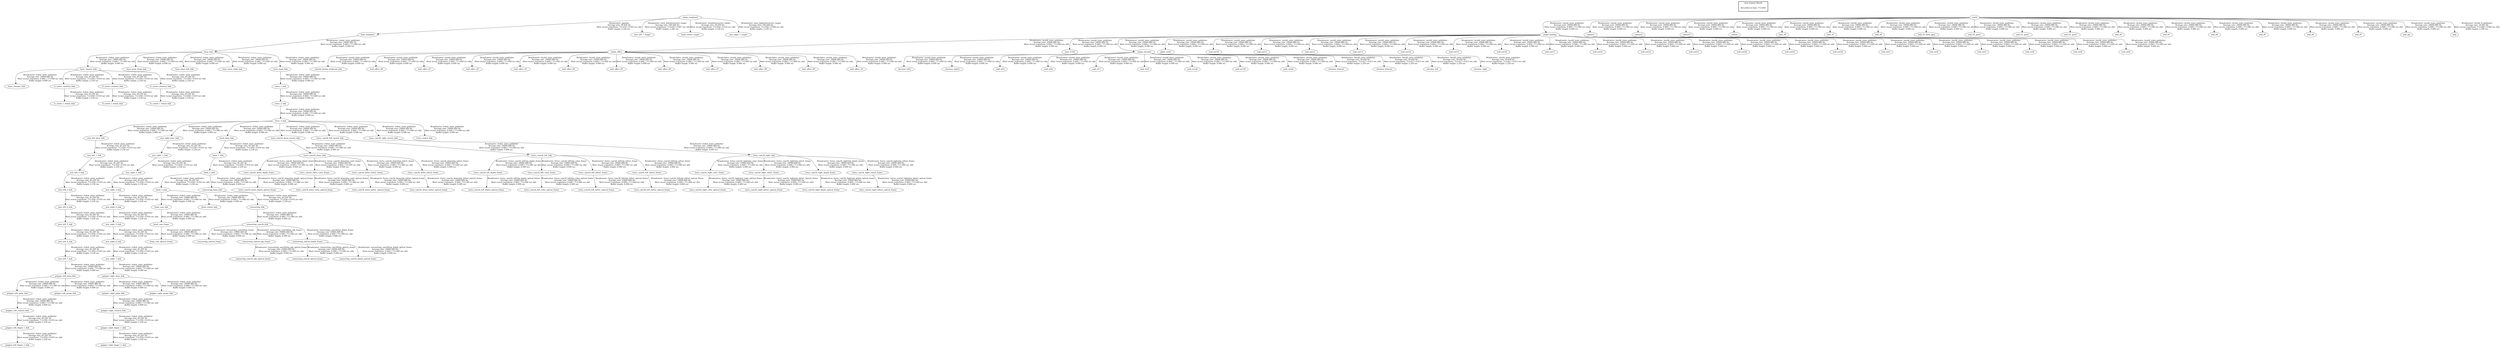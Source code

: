 digraph G {
"torso_3_link" -> "arm_left_base_link"[label="Broadcaster: /robot_state_publisher\nAverage rate: 10000.000 Hz\nMost recent transform: 0.000 ( 713.040 sec old)\nBuffer length: 0.000 sec\n"];
"torso_2_link" -> "torso_3_link"[label="Broadcaster: /robot_state_publisher\nAverage rate: 10000.000 Hz\nMost recent transform: 0.000 ( 713.040 sec old)\nBuffer length: 0.000 sec\n"];
"torso_3_link" -> "arm_right_base_link"[label="Broadcaster: /robot_state_publisher\nAverage rate: 10000.000 Hz\nMost recent transform: 0.000 ( 713.040 sec old)\nBuffer length: 0.000 sec\n"];
"base_chassis_link" -> "base_charger_link"[label="Broadcaster: /robot_state_publisher\nAverage rate: 10000.000 Hz\nMost recent transform: 0.000 ( 713.040 sec old)\nBuffer length: 0.000 sec\n"];
"base_link" -> "base_chassis_link"[label="Broadcaster: /robot_state_publisher\nAverage rate: 10000.000 Hz\nMost recent transform: 0.000 ( 713.040 sec old)\nBuffer length: 0.000 sec\n"];
"base_footprint" -> "base_link"[label="Broadcaster: /robot_state_publisher\nAverage rate: 10000.000 Hz\nMost recent transform: 0.000 ( 713.040 sec old)\nBuffer length: 0.000 sec\n"];
"odom_combined" -> "base_footprint"[label="Broadcaster: /gazebo\nAverage rate: 50.450 Hz\nMost recent transform: 713.035 ( 0.005 sec old)\nBuffer length: 2.220 sec\n"];
"base_link" -> "base_laser_front_link"[label="Broadcaster: /robot_state_publisher\nAverage rate: 10000.000 Hz\nMost recent transform: 0.000 ( 713.040 sec old)\nBuffer length: 0.000 sec\n"];
"base_link" -> "base_laser_left_link"[label="Broadcaster: /robot_state_publisher\nAverage rate: 10000.000 Hz\nMost recent transform: 0.000 ( 713.040 sec old)\nBuffer length: 0.000 sec\n"];
"base_link" -> "base_laser_right_link"[label="Broadcaster: /robot_state_publisher\nAverage rate: 10000.000 Hz\nMost recent transform: 0.000 ( 713.040 sec old)\nBuffer length: 0.000 sec\n"];
"arm_left_7_link" -> "gripper_left_base_link"[label="Broadcaster: /robot_state_publisher\nAverage rate: 10000.000 Hz\nMost recent transform: 0.000 ( 713.040 sec old)\nBuffer length: 0.000 sec\n"];
"arm_left_6_link" -> "arm_left_7_link"[label="Broadcaster: /robot_state_publisher\nAverage rate: 45.291 Hz\nMost recent transform: 713.030 ( 0.010 sec old)\nBuffer length: 2.230 sec\n"];
"gripper_left_palm_link" -> "gripper_left_camera_link"[label="Broadcaster: /robot_state_publisher\nAverage rate: 10000.000 Hz\nMost recent transform: 0.000 ( 713.040 sec old)\nBuffer length: 0.000 sec\n"];
"gripper_left_base_link" -> "gripper_left_palm_link"[label="Broadcaster: /robot_state_publisher\nAverage rate: 10000.000 Hz\nMost recent transform: 0.000 ( 713.040 sec old)\nBuffer length: 0.000 sec\n"];
"gripper_left_base_link" -> "gripper_left_grasp_link"[label="Broadcaster: /robot_state_publisher\nAverage rate: 10000.000 Hz\nMost recent transform: 0.000 ( 713.040 sec old)\nBuffer length: 0.000 sec\n"];
"arm_right_7_link" -> "gripper_right_base_link"[label="Broadcaster: /robot_state_publisher\nAverage rate: 10000.000 Hz\nMost recent transform: 0.000 ( 713.040 sec old)\nBuffer length: 0.000 sec\n"];
"arm_right_6_link" -> "arm_right_7_link"[label="Broadcaster: /robot_state_publisher\nAverage rate: 45.291 Hz\nMost recent transform: 713.030 ( 0.010 sec old)\nBuffer length: 2.230 sec\n"];
"gripper_right_palm_link" -> "gripper_right_camera_link"[label="Broadcaster: /robot_state_publisher\nAverage rate: 10000.000 Hz\nMost recent transform: 0.000 ( 713.040 sec old)\nBuffer length: 0.000 sec\n"];
"gripper_right_base_link" -> "gripper_right_palm_link"[label="Broadcaster: /robot_state_publisher\nAverage rate: 10000.000 Hz\nMost recent transform: 0.000 ( 713.040 sec old)\nBuffer length: 0.000 sec\n"];
"gripper_right_base_link" -> "gripper_right_grasp_link"[label="Broadcaster: /robot_state_publisher\nAverage rate: 10000.000 Hz\nMost recent transform: 0.000 ( 713.040 sec old)\nBuffer length: 0.000 sec\n"];
"torso_3_link" -> "head_base_link"[label="Broadcaster: /robot_state_publisher\nAverage rate: 10000.000 Hz\nMost recent transform: 0.000 ( 713.040 sec old)\nBuffer length: 0.000 sec\n"];
"head_cam_link" -> "head_cam_frame"[label="Broadcaster: /robot_state_publisher\nAverage rate: 10000.000 Hz\nMost recent transform: 0.000 ( 713.040 sec old)\nBuffer length: 0.000 sec\n"];
"head_3_link" -> "head_cam_link"[label="Broadcaster: /robot_state_publisher\nAverage rate: 10000.000 Hz\nMost recent transform: 0.000 ( 713.040 sec old)\nBuffer length: 0.000 sec\n"];
"head_2_link" -> "head_3_link"[label="Broadcaster: /robot_state_publisher\nAverage rate: 45.291 Hz\nMost recent transform: 713.030 ( 0.010 sec old)\nBuffer length: 2.230 sec\n"];
"head_cam_frame" -> "head_cam_optical_frame"[label="Broadcaster: /robot_state_publisher\nAverage rate: 10000.000 Hz\nMost recent transform: 0.000 ( 713.040 sec old)\nBuffer length: 0.000 sec\n"];
"head_3_link" -> "head_center_link"[label="Broadcaster: /robot_state_publisher\nAverage rate: 10000.000 Hz\nMost recent transform: 0.000 ( 713.040 sec old)\nBuffer length: 0.000 sec\n"];
"head_2_link" -> "sensorring_base_link"[label="Broadcaster: /robot_state_publisher\nAverage rate: 10000.000 Hz\nMost recent transform: 0.000 ( 713.040 sec old)\nBuffer length: 0.000 sec\n"];
"head_1_link" -> "head_2_link"[label="Broadcaster: /robot_state_publisher\nAverage rate: 45.291 Hz\nMost recent transform: 713.030 ( 0.010 sec old)\nBuffer length: 2.230 sec\n"];
"sensorring_link" -> "sensorring_cam3d_link"[label="Broadcaster: /robot_state_publisher\nAverage rate: 10000.000 Hz\nMost recent transform: 0.000 ( 713.040 sec old)\nBuffer length: 0.000 sec\n"];
"sensorring_base_link" -> "sensorring_link"[label="Broadcaster: /robot_state_publisher\nAverage rate: 45.291 Hz\nMost recent transform: 713.030 ( 0.010 sec old)\nBuffer length: 2.230 sec\n"];
"torso_base_link" -> "torso_1_link"[label="Broadcaster: /robot_state_publisher\nAverage rate: 10000.000 Hz\nMost recent transform: 0.000 ( 713.040 sec old)\nBuffer length: 0.000 sec\n"];
"base_link" -> "torso_base_link"[label="Broadcaster: /robot_state_publisher\nAverage rate: 10000.000 Hz\nMost recent transform: 0.000 ( 713.040 sec old)\nBuffer length: 0.000 sec\n"];
"torso_1_link" -> "torso_2_link"[label="Broadcaster: /robot_state_publisher\nAverage rate: 10000.000 Hz\nMost recent transform: 0.000 ( 713.040 sec old)\nBuffer length: 0.000 sec\n"];
"torso_cam3d_down_mount_link" -> "torso_cam3d_down_link"[label="Broadcaster: /robot_state_publisher\nAverage rate: 10000.000 Hz\nMost recent transform: 0.000 ( 713.040 sec old)\nBuffer length: 0.000 sec\n"];
"torso_3_link" -> "torso_cam3d_down_mount_link"[label="Broadcaster: /robot_state_publisher\nAverage rate: 10000.000 Hz\nMost recent transform: 0.000 ( 713.040 sec old)\nBuffer length: 0.000 sec\n"];
"torso_cam3d_left_mount_link" -> "torso_cam3d_left_link"[label="Broadcaster: /robot_state_publisher\nAverage rate: 10000.000 Hz\nMost recent transform: 0.000 ( 713.040 sec old)\nBuffer length: 0.000 sec\n"];
"torso_3_link" -> "torso_cam3d_left_mount_link"[label="Broadcaster: /robot_state_publisher\nAverage rate: 10000.000 Hz\nMost recent transform: 0.000 ( 713.040 sec old)\nBuffer length: 0.000 sec\n"];
"torso_cam3d_right_mount_link" -> "torso_cam3d_right_link"[label="Broadcaster: /robot_state_publisher\nAverage rate: 10000.000 Hz\nMost recent transform: 0.000 ( 713.040 sec old)\nBuffer length: 0.000 sec\n"];
"torso_3_link" -> "torso_cam3d_right_mount_link"[label="Broadcaster: /robot_state_publisher\nAverage rate: 10000.000 Hz\nMost recent transform: 0.000 ( 713.040 sec old)\nBuffer length: 0.000 sec\n"];
"torso_3_link" -> "torso_center_link"[label="Broadcaster: /robot_state_publisher\nAverage rate: 10000.000 Hz\nMost recent transform: 0.000 ( 713.040 sec old)\nBuffer length: 0.000 sec\n"];
"origin_office" -> "boards_before_bedroom_link"[label="Broadcaster: /world_state_publisher\nAverage rate: 10000.000 Hz\nMost recent transform: 0.000 ( 713.040 sec old)\nBuffer length: 0.000 sec\n"];
"origin_landing" -> "origin_office"[label="Broadcaster: /world_state_publisher\nAverage rate: 10000.000 Hz\nMost recent transform: 0.000 ( 713.040 sec old)\nBuffer length: 0.000 sec\n"];
"world" -> "cabinet1"[label="Broadcaster: /world_state_publisher\nAverage rate: 10000.000 Hz\nMost recent transform: 0.000 ( 713.040 sec old)\nBuffer length: 0.000 sec\n"];
"world" -> "cabinet2"[label="Broadcaster: /world_state_publisher\nAverage rate: 10000.000 Hz\nMost recent transform: 0.000 ( 713.040 sec old)\nBuffer length: 0.000 sec\n"];
"world" -> "cabinet3"[label="Broadcaster: /world_state_publisher\nAverage rate: 10000.000 Hz\nMost recent transform: 0.000 ( 713.040 sec old)\nBuffer length: 0.000 sec\n"];
"world" -> "column"[label="Broadcaster: /world_state_publisher\nAverage rate: 10000.000 Hz\nMost recent transform: 0.000 ( 713.040 sec old)\nBuffer length: 0.000 sec\n"];
"world" -> "door_00"[label="Broadcaster: /world_state_publisher\nAverage rate: 10000.000 Hz\nMost recent transform: 0.000 ( 713.040 sec old)\nBuffer length: 0.000 sec\n"];
"world" -> "door_01"[label="Broadcaster: /world_state_publisher\nAverage rate: 10000.000 Hz\nMost recent transform: 0.000 ( 713.040 sec old)\nBuffer length: 0.000 sec\n"];
"origin_landing" -> "door_E334"[label="Broadcaster: /world_state_publisher\nAverage rate: 10000.000 Hz\nMost recent transform: 0.000 ( 713.040 sec old)\nBuffer length: 0.000 sec\n"];
"world" -> "origin_landing"[label="Broadcaster: /world_state_publisher\nAverage rate: 10000.000 Hz\nMost recent transform: 0.000 ( 713.040 sec old)\nBuffer length: 0.000 sec\n"];
"origin_elevator" -> "elevator_left2"[label="Broadcaster: /world_state_publisher\nAverage rate: 10000.000 Hz\nMost recent transform: 0.000 ( 713.040 sec old)\nBuffer length: 0.000 sec\n"];
"origin_landing" -> "origin_elevator"[label="Broadcaster: /world_state_publisher\nAverage rate: 10000.000 Hz\nMost recent transform: 0.000 ( 713.040 sec old)\nBuffer length: 0.000 sec\n"];
"origin_elevator" -> "elevator_right2"[label="Broadcaster: /world_state_publisher\nAverage rate: 10000.000 Hz\nMost recent transform: 0.000 ( 713.040 sec old)\nBuffer length: 0.000 sec\n"];
"origin_landing" -> "pillar_ext01"[label="Broadcaster: /world_state_publisher\nAverage rate: 10000.000 Hz\nMost recent transform: 0.000 ( 713.040 sec old)\nBuffer length: 0.000 sec\n"];
"world" -> "wall_00"[label="Broadcaster: /world_state_publisher\nAverage rate: 10000.000 Hz\nMost recent transform: 0.000 ( 713.040 sec old)\nBuffer length: 0.000 sec\n"];
"world" -> "wall_01_little_glas"[label="Broadcaster: /world_state_publisher\nAverage rate: 10000.000 Hz\nMost recent transform: 0.000 ( 713.040 sec old)\nBuffer length: 0.000 sec\n"];
"world" -> "wall_01_part1"[label="Broadcaster: /world_state_publisher\nAverage rate: 10000.000 Hz\nMost recent transform: 0.000 ( 713.040 sec old)\nBuffer length: 0.000 sec\n"];
"world" -> "wall_01_part2"[label="Broadcaster: /world_state_publisher\nAverage rate: 10000.000 Hz\nMost recent transform: 0.000 ( 713.040 sec old)\nBuffer length: 0.000 sec\n"];
"world" -> "wall_01_part3"[label="Broadcaster: /world_state_publisher\nAverage rate: 10000.000 Hz\nMost recent transform: 0.000 ( 713.040 sec old)\nBuffer length: 0.000 sec\n"];
"world" -> "wall_02"[label="Broadcaster: /world_state_publisher\nAverage rate: 10000.000 Hz\nMost recent transform: 0.000 ( 713.040 sec old)\nBuffer length: 0.000 sec\n"];
"world" -> "wall_03"[label="Broadcaster: /world_state_publisher\nAverage rate: 10000.000 Hz\nMost recent transform: 0.000 ( 713.040 sec old)\nBuffer length: 0.000 sec\n"];
"world" -> "wall_04"[label="Broadcaster: /world_state_publisher\nAverage rate: 10000.000 Hz\nMost recent transform: 0.000 ( 713.040 sec old)\nBuffer length: 0.000 sec\n"];
"world" -> "wall_05"[label="Broadcaster: /world_state_publisher\nAverage rate: 10000.000 Hz\nMost recent transform: 0.000 ( 713.040 sec old)\nBuffer length: 0.000 sec\n"];
"world" -> "wall_06"[label="Broadcaster: /world_state_publisher\nAverage rate: 10000.000 Hz\nMost recent transform: 0.000 ( 713.040 sec old)\nBuffer length: 0.000 sec\n"];
"world" -> "wall_07"[label="Broadcaster: /world_state_publisher\nAverage rate: 10000.000 Hz\nMost recent transform: 0.000 ( 713.040 sec old)\nBuffer length: 0.000 sec\n"];
"origin_elevator" -> "wall_elv5"[label="Broadcaster: /world_state_publisher\nAverage rate: 10000.000 Hz\nMost recent transform: 0.000 ( 713.040 sec old)\nBuffer length: 0.000 sec\n"];
"origin_elevator" -> "wall_elv6"[label="Broadcaster: /world_state_publisher\nAverage rate: 10000.000 Hz\nMost recent transform: 0.000 ( 713.040 sec old)\nBuffer length: 0.000 sec\n"];
"origin_elevator" -> "wall_elv7"[label="Broadcaster: /world_state_publisher\nAverage rate: 10000.000 Hz\nMost recent transform: 0.000 ( 713.040 sec old)\nBuffer length: 0.000 sec\n"];
"origin_elevator" -> "wall_elv8"[label="Broadcaster: /world_state_publisher\nAverage rate: 10000.000 Hz\nMost recent transform: 0.000 ( 713.040 sec old)\nBuffer length: 0.000 sec\n"];
"origin_landing" -> "wall_ext10"[label="Broadcaster: /world_state_publisher\nAverage rate: 10000.000 Hz\nMost recent transform: 0.000 ( 713.040 sec old)\nBuffer length: 0.000 sec\n"];
"origin_landing" -> "wall_ext11"[label="Broadcaster: /world_state_publisher\nAverage rate: 10000.000 Hz\nMost recent transform: 0.000 ( 713.040 sec old)\nBuffer length: 0.000 sec\n"];
"origin_landing" -> "wall_ext12"[label="Broadcaster: /world_state_publisher\nAverage rate: 10000.000 Hz\nMost recent transform: 0.000 ( 713.040 sec old)\nBuffer length: 0.000 sec\n"];
"origin_landing" -> "wall_ext13"[label="Broadcaster: /world_state_publisher\nAverage rate: 10000.000 Hz\nMost recent transform: 0.000 ( 713.040 sec old)\nBuffer length: 0.000 sec\n"];
"origin_landing" -> "wall_ext14"[label="Broadcaster: /world_state_publisher\nAverage rate: 10000.000 Hz\nMost recent transform: 0.000 ( 713.040 sec old)\nBuffer length: 0.000 sec\n"];
"origin_landing" -> "wall_ext15"[label="Broadcaster: /world_state_publisher\nAverage rate: 10000.000 Hz\nMost recent transform: 0.000 ( 713.040 sec old)\nBuffer length: 0.000 sec\n"];
"origin_landing" -> "wall_ext16"[label="Broadcaster: /world_state_publisher\nAverage rate: 10000.000 Hz\nMost recent transform: 0.000 ( 713.040 sec old)\nBuffer length: 0.000 sec\n"];
"origin_landing" -> "wall_ext17"[label="Broadcaster: /world_state_publisher\nAverage rate: 10000.000 Hz\nMost recent transform: 0.000 ( 713.040 sec old)\nBuffer length: 0.000 sec\n"];
"origin_elevator" -> "wall_ext18"[label="Broadcaster: /world_state_publisher\nAverage rate: 10000.000 Hz\nMost recent transform: 0.000 ( 713.040 sec old)\nBuffer length: 0.000 sec\n"];
"origin_elevator" -> "wall_ext19"[label="Broadcaster: /world_state_publisher\nAverage rate: 10000.000 Hz\nMost recent transform: 0.000 ( 713.040 sec old)\nBuffer length: 0.000 sec\n"];
"origin_elevator" -> "wall_ext20"[label="Broadcaster: /world_state_publisher\nAverage rate: 10000.000 Hz\nMost recent transform: 0.000 ( 713.040 sec old)\nBuffer length: 0.000 sec\n"];
"origin_landing" -> "wall_ext21"[label="Broadcaster: /world_state_publisher\nAverage rate: 10000.000 Hz\nMost recent transform: 0.000 ( 713.040 sec old)\nBuffer length: 0.000 sec\n"];
"origin_landing" -> "wall_ext22"[label="Broadcaster: /world_state_publisher\nAverage rate: 10000.000 Hz\nMost recent transform: 0.000 ( 713.040 sec old)\nBuffer length: 0.000 sec\n"];
"origin_landing" -> "wall_ext23"[label="Broadcaster: /world_state_publisher\nAverage rate: 10000.000 Hz\nMost recent transform: 0.000 ( 713.040 sec old)\nBuffer length: 0.000 sec\n"];
"origin_landing" -> "wall_ext24"[label="Broadcaster: /world_state_publisher\nAverage rate: 10000.000 Hz\nMost recent transform: 0.000 ( 713.040 sec old)\nBuffer length: 0.000 sec\n"];
"origin_landing" -> "wall_ext25"[label="Broadcaster: /world_state_publisher\nAverage rate: 10000.000 Hz\nMost recent transform: 0.000 ( 713.040 sec old)\nBuffer length: 0.000 sec\n"];
"origin_landing" -> "wall_ext26"[label="Broadcaster: /world_state_publisher\nAverage rate: 10000.000 Hz\nMost recent transform: 0.000 ( 713.040 sec old)\nBuffer length: 0.000 sec\n"];
"origin_landing" -> "wall_ext3"[label="Broadcaster: /world_state_publisher\nAverage rate: 10000.000 Hz\nMost recent transform: 0.000 ( 713.040 sec old)\nBuffer length: 0.000 sec\n"];
"origin_landing" -> "wall_ext4"[label="Broadcaster: /world_state_publisher\nAverage rate: 10000.000 Hz\nMost recent transform: 0.000 ( 713.040 sec old)\nBuffer length: 0.000 sec\n"];
"origin_landing" -> "wall_ext5"[label="Broadcaster: /world_state_publisher\nAverage rate: 10000.000 Hz\nMost recent transform: 0.000 ( 713.040 sec old)\nBuffer length: 0.000 sec\n"];
"origin_landing" -> "wall_ext6"[label="Broadcaster: /world_state_publisher\nAverage rate: 10000.000 Hz\nMost recent transform: 0.000 ( 713.040 sec old)\nBuffer length: 0.000 sec\n"];
"origin_landing" -> "wall_ext8"[label="Broadcaster: /world_state_publisher\nAverage rate: 10000.000 Hz\nMost recent transform: 0.000 ( 713.040 sec old)\nBuffer length: 0.000 sec\n"];
"origin_landing" -> "wall_ext9"[label="Broadcaster: /world_state_publisher\nAverage rate: 10000.000 Hz\nMost recent transform: 0.000 ( 713.040 sec old)\nBuffer length: 0.000 sec\n"];
"world" -> "wall_ipa"[label="Broadcaster: /world_state_publisher\nAverage rate: 10000.000 Hz\nMost recent transform: 0.000 ( 713.040 sec old)\nBuffer length: 0.000 sec\n"];
"origin_office" -> "wall_office_00"[label="Broadcaster: /world_state_publisher\nAverage rate: 10000.000 Hz\nMost recent transform: 0.000 ( 713.040 sec old)\nBuffer length: 0.000 sec\n"];
"origin_office" -> "wall_office_01"[label="Broadcaster: /world_state_publisher\nAverage rate: 10000.000 Hz\nMost recent transform: 0.000 ( 713.040 sec old)\nBuffer length: 0.000 sec\n"];
"origin_office" -> "wall_office_02"[label="Broadcaster: /world_state_publisher\nAverage rate: 10000.000 Hz\nMost recent transform: 0.000 ( 713.040 sec old)\nBuffer length: 0.000 sec\n"];
"origin_office" -> "wall_office_03"[label="Broadcaster: /world_state_publisher\nAverage rate: 10000.000 Hz\nMost recent transform: 0.000 ( 713.040 sec old)\nBuffer length: 0.000 sec\n"];
"origin_office" -> "wall_office_04"[label="Broadcaster: /world_state_publisher\nAverage rate: 10000.000 Hz\nMost recent transform: 0.000 ( 713.040 sec old)\nBuffer length: 0.000 sec\n"];
"origin_office" -> "wall_office_05"[label="Broadcaster: /world_state_publisher\nAverage rate: 10000.000 Hz\nMost recent transform: 0.000 ( 713.040 sec old)\nBuffer length: 0.000 sec\n"];
"origin_office" -> "wall_office_06"[label="Broadcaster: /world_state_publisher\nAverage rate: 10000.000 Hz\nMost recent transform: 0.000 ( 713.040 sec old)\nBuffer length: 0.000 sec\n"];
"origin_office" -> "wall_office_07"[label="Broadcaster: /world_state_publisher\nAverage rate: 10000.000 Hz\nMost recent transform: 0.000 ( 713.040 sec old)\nBuffer length: 0.000 sec\n"];
"origin_office" -> "wall_office_08"[label="Broadcaster: /world_state_publisher\nAverage rate: 10000.000 Hz\nMost recent transform: 0.000 ( 713.040 sec old)\nBuffer length: 0.000 sec\n"];
"origin_office" -> "wall_office_09"[label="Broadcaster: /world_state_publisher\nAverage rate: 10000.000 Hz\nMost recent transform: 0.000 ( 713.040 sec old)\nBuffer length: 0.000 sec\n"];
"origin_office" -> "wall_office_10"[label="Broadcaster: /world_state_publisher\nAverage rate: 10000.000 Hz\nMost recent transform: 0.000 ( 713.040 sec old)\nBuffer length: 0.000 sec\n"];
"torso_cam3d_left_link" -> "torso_cam3d_left_depth_frame"[label="Broadcaster: /torso_cam3d_left/stp_depth_frame\nAverage rate: 10000.000 Hz\nMost recent transform: 0.000 ( 713.040 sec old)\nBuffer length: 0.000 sec\n"];
"torso_cam3d_left_color_frame" -> "torso_cam3d_left_color_optical_frame"[label="Broadcaster: /torso_cam3d_left/stp_color_optical_frame\nAverage rate: 10000.000 Hz\nMost recent transform: 0.000 ( 713.040 sec old)\nBuffer length: 0.000 sec\n"];
"torso_cam3d_left_link" -> "torso_cam3d_left_color_frame"[label="Broadcaster: /torso_cam3d_left/stp_color_frame\nAverage rate: 10000.000 Hz\nMost recent transform: 0.000 ( 713.040 sec old)\nBuffer length: 0.000 sec\n"];
"torso_cam3d_left_depth_frame" -> "torso_cam3d_left_depth_optical_frame"[label="Broadcaster: /torso_cam3d_left/stp_depth_optical_frame\nAverage rate: 10000.000 Hz\nMost recent transform: 0.000 ( 713.040 sec old)\nBuffer length: 0.000 sec\n"];
"torso_cam3d_left_link" -> "torso_cam3d_left_infra1_frame"[label="Broadcaster: /torso_cam3d_left/stp_infra1_frame\nAverage rate: 10000.000 Hz\nMost recent transform: 0.000 ( 713.040 sec old)\nBuffer length: 0.000 sec\n"];
"torso_cam3d_left_infra1_frame" -> "torso_cam3d_left_infra1_optical_frame"[label="Broadcaster: /torso_cam3d_left/stp_infra1_optical_frame\nAverage rate: 10000.000 Hz\nMost recent transform: 0.000 ( 713.040 sec old)\nBuffer length: 0.000 sec\n"];
"torso_cam3d_left_infra2_frame" -> "torso_cam3d_left_infra2_optical_frame"[label="Broadcaster: /torso_cam3d_left/stp_infra2_optical_frame\nAverage rate: 10000.000 Hz\nMost recent transform: 0.000 ( 713.040 sec old)\nBuffer length: 0.000 sec\n"];
"torso_cam3d_left_link" -> "torso_cam3d_left_infra2_frame"[label="Broadcaster: /torso_cam3d_left/stp_infra2_frame\nAverage rate: 10000.000 Hz\nMost recent transform: 0.000 ( 713.040 sec old)\nBuffer length: 0.000 sec\n"];
"torso_cam3d_down_link" -> "torso_cam3d_down_depth_frame"[label="Broadcaster: /torso_cam3d_down/stp_depth_frame\nAverage rate: 10000.000 Hz\nMost recent transform: 0.000 ( 713.040 sec old)\nBuffer length: 0.000 sec\n"];
"torso_cam3d_down_link" -> "torso_cam3d_down_color_frame"[label="Broadcaster: /torso_cam3d_down/stp_color_frame\nAverage rate: 10000.000 Hz\nMost recent transform: 0.000 ( 713.040 sec old)\nBuffer length: 0.000 sec\n"];
"torso_cam3d_down_color_frame" -> "torso_cam3d_down_color_optical_frame"[label="Broadcaster: /torso_cam3d_down/stp_color_optical_frame\nAverage rate: 10000.000 Hz\nMost recent transform: 0.000 ( 713.040 sec old)\nBuffer length: 0.000 sec\n"];
"torso_cam3d_down_depth_frame" -> "torso_cam3d_down_depth_optical_frame"[label="Broadcaster: /torso_cam3d_down/stp_depth_optical_frame\nAverage rate: 10000.000 Hz\nMost recent transform: 0.000 ( 713.040 sec old)\nBuffer length: 0.000 sec\n"];
"torso_cam3d_down_link" -> "torso_cam3d_down_infra1_frame"[label="Broadcaster: /torso_cam3d_down/stp_infra1_frame\nAverage rate: 10000.000 Hz\nMost recent transform: 0.000 ( 713.040 sec old)\nBuffer length: 0.000 sec\n"];
"torso_cam3d_down_link" -> "torso_cam3d_down_infra2_frame"[label="Broadcaster: /torso_cam3d_down/stp_infra2_frame\nAverage rate: 10000.000 Hz\nMost recent transform: 0.000 ( 713.040 sec old)\nBuffer length: 0.000 sec\n"];
"torso_cam3d_down_infra1_frame" -> "torso_cam3d_down_infra1_optical_frame"[label="Broadcaster: /torso_cam3d_down/stp_infra1_optical_frame\nAverage rate: 10000.000 Hz\nMost recent transform: 0.000 ( 713.040 sec old)\nBuffer length: 0.000 sec\n"];
"torso_cam3d_down_infra2_frame" -> "torso_cam3d_down_infra2_optical_frame"[label="Broadcaster: /torso_cam3d_down/stp_infra2_optical_frame\nAverage rate: 10000.000 Hz\nMost recent transform: 0.000 ( 713.040 sec old)\nBuffer length: 0.000 sec\n"];
"torso_cam3d_right_color_frame" -> "torso_cam3d_right_color_optical_frame"[label="Broadcaster: /torso_cam3d_right/stp_color_optical_frame\nAverage rate: 10000.000 Hz\nMost recent transform: 0.000 ( 713.040 sec old)\nBuffer length: 0.000 sec\n"];
"torso_cam3d_right_link" -> "torso_cam3d_right_color_frame"[label="Broadcaster: /torso_cam3d_right/stp_color_frame\nAverage rate: 10000.000 Hz\nMost recent transform: 0.000 ( 713.040 sec old)\nBuffer length: 0.000 sec\n"];
"torso_cam3d_right_infra1_frame" -> "torso_cam3d_right_infra1_optical_frame"[label="Broadcaster: /torso_cam3d_right/stp_infra1_optical_frame\nAverage rate: 10000.000 Hz\nMost recent transform: 0.000 ( 713.040 sec old)\nBuffer length: 0.000 sec\n"];
"torso_cam3d_right_link" -> "torso_cam3d_right_infra1_frame"[label="Broadcaster: /torso_cam3d_right/stp_infra1_frame\nAverage rate: 10000.000 Hz\nMost recent transform: 0.000 ( 713.040 sec old)\nBuffer length: 0.000 sec\n"];
"torso_cam3d_right_link" -> "torso_cam3d_right_depth_frame"[label="Broadcaster: /torso_cam3d_right/stp_depth_frame\nAverage rate: 10000.000 Hz\nMost recent transform: 0.000 ( 713.040 sec old)\nBuffer length: 0.000 sec\n"];
"torso_cam3d_right_depth_frame" -> "torso_cam3d_right_depth_optical_frame"[label="Broadcaster: /torso_cam3d_right/stp_depth_optical_frame\nAverage rate: 10000.000 Hz\nMost recent transform: 0.000 ( 713.040 sec old)\nBuffer length: 0.000 sec\n"];
"sensorring_cam3d_link" -> "sensorring_cam3d_frame"[label="Broadcaster: /sensorring_cam3d/stp_frame\nAverage rate: 10000.000 Hz\nMost recent transform: 0.000 ( 713.040 sec old)\nBuffer length: 0.000 sec\n"];
"torso_cam3d_right_link" -> "torso_cam3d_right_infra2_frame"[label="Broadcaster: /torso_cam3d_right/stp_infra2_frame\nAverage rate: 10000.000 Hz\nMost recent transform: 0.000 ( 713.040 sec old)\nBuffer length: 0.000 sec\n"];
"torso_cam3d_right_infra2_frame" -> "torso_cam3d_right_infra2_optical_frame"[label="Broadcaster: /torso_cam3d_right/stp_infra2_optical_frame\nAverage rate: 10000.000 Hz\nMost recent transform: 0.000 ( 713.040 sec old)\nBuffer length: 0.000 sec\n"];
"sensorring_cam3d_link" -> "sensorring_cam3d_rgb_frame"[label="Broadcaster: /sensorring_cam3d/stp_rgb_frame\nAverage rate: 10000.000 Hz\nMost recent transform: 0.000 ( 713.040 sec old)\nBuffer length: 0.000 sec\n"];
"sensorring_cam3d_rgb_frame" -> "sensorring_cam3d_rgb_optical_frame"[label="Broadcaster: /sensorring_cam3d/stp_rgb_optical_frame\nAverage rate: 10000.000 Hz\nMost recent transform: 0.000 ( 713.040 sec old)\nBuffer length: 0.000 sec\n"];
"sensorring_cam3d_depth_frame" -> "sensorring_cam3d_optical_frame"[label="Broadcaster: /sensorring_cam3d/stp_optical_frame\nAverage rate: 10000.000 Hz\nMost recent transform: 0.000 ( 713.040 sec old)\nBuffer length: 0.000 sec\n"];
"sensorring_cam3d_link" -> "sensorring_cam3d_depth_frame"[label="Broadcaster: /sensorring_cam3d/stp_depth_frame\nAverage rate: 10000.000 Hz\nMost recent transform: 0.000 ( 713.040 sec old)\nBuffer length: 0.000 sec\n"];
"sensorring_cam3d_depth_frame" -> "sensorring_cam3d_depth_optical_frame"[label="Broadcaster: /sensorring_cam3d/stp_depth_optical_frame\nAverage rate: 10000.000 Hz\nMost recent transform: 0.000 ( 713.040 sec old)\nBuffer length: 0.000 sec\n"];
"odom_combined" -> "arm_left_7_target"[label="Broadcaster: /arm_left/interactive_target\nAverage rate: 100.446 Hz\nMost recent transform: 713.033 ( 0.007 sec old)\nBuffer length: 2.240 sec\n"];
"world" -> "map"[label="Broadcaster: /world_tf_publisher\nAverage rate: 10.455 Hz\nMost recent transform: 713.000 ( 0.040 sec old)\nBuffer length: 2.200 sec\n"];
"arm_left_base_link" -> "arm_left_1_link"[label="Broadcaster: /robot_state_publisher\nAverage rate: 45.291 Hz\nMost recent transform: 713.030 ( 0.010 sec old)\nBuffer length: 2.230 sec\n"];
"arm_left_1_link" -> "arm_left_2_link"[label="Broadcaster: /robot_state_publisher\nAverage rate: 45.291 Hz\nMost recent transform: 713.030 ( 0.010 sec old)\nBuffer length: 2.230 sec\n"];
"arm_left_2_link" -> "arm_left_3_link"[label="Broadcaster: /robot_state_publisher\nAverage rate: 45.291 Hz\nMost recent transform: 713.030 ( 0.010 sec old)\nBuffer length: 2.230 sec\n"];
"arm_left_3_link" -> "arm_left_4_link"[label="Broadcaster: /robot_state_publisher\nAverage rate: 45.291 Hz\nMost recent transform: 713.030 ( 0.010 sec old)\nBuffer length: 2.230 sec\n"];
"arm_left_4_link" -> "arm_left_5_link"[label="Broadcaster: /robot_state_publisher\nAverage rate: 45.291 Hz\nMost recent transform: 713.030 ( 0.010 sec old)\nBuffer length: 2.230 sec\n"];
"arm_left_5_link" -> "arm_left_6_link"[label="Broadcaster: /robot_state_publisher\nAverage rate: 45.291 Hz\nMost recent transform: 713.030 ( 0.010 sec old)\nBuffer length: 2.230 sec\n"];
"arm_right_base_link" -> "arm_right_1_link"[label="Broadcaster: /robot_state_publisher\nAverage rate: 45.291 Hz\nMost recent transform: 713.030 ( 0.010 sec old)\nBuffer length: 2.230 sec\n"];
"arm_right_1_link" -> "arm_right_2_link"[label="Broadcaster: /robot_state_publisher\nAverage rate: 45.291 Hz\nMost recent transform: 713.030 ( 0.010 sec old)\nBuffer length: 2.230 sec\n"];
"arm_right_2_link" -> "arm_right_3_link"[label="Broadcaster: /robot_state_publisher\nAverage rate: 45.291 Hz\nMost recent transform: 713.030 ( 0.010 sec old)\nBuffer length: 2.230 sec\n"];
"arm_right_3_link" -> "arm_right_4_link"[label="Broadcaster: /robot_state_publisher\nAverage rate: 45.291 Hz\nMost recent transform: 713.030 ( 0.010 sec old)\nBuffer length: 2.230 sec\n"];
"arm_right_4_link" -> "arm_right_5_link"[label="Broadcaster: /robot_state_publisher\nAverage rate: 45.291 Hz\nMost recent transform: 713.030 ( 0.010 sec old)\nBuffer length: 2.230 sec\n"];
"arm_right_5_link" -> "arm_right_6_link"[label="Broadcaster: /robot_state_publisher\nAverage rate: 45.291 Hz\nMost recent transform: 713.030 ( 0.010 sec old)\nBuffer length: 2.230 sec\n"];
"b_caster_rotation_link" -> "b_caster_r_wheel_link"[label="Broadcaster: /robot_state_publisher\nAverage rate: 45.291 Hz\nMost recent transform: 713.030 ( 0.010 sec old)\nBuffer length: 2.230 sec\n"];
"base_chassis_link" -> "b_caster_rotation_link"[label="Broadcaster: /robot_state_publisher\nAverage rate: 45.291 Hz\nMost recent transform: 713.030 ( 0.010 sec old)\nBuffer length: 2.230 sec\n"];
"fl_caster_rotation_link" -> "fl_caster_r_wheel_link"[label="Broadcaster: /robot_state_publisher\nAverage rate: 45.291 Hz\nMost recent transform: 713.030 ( 0.010 sec old)\nBuffer length: 2.230 sec\n"];
"base_chassis_link" -> "fl_caster_rotation_link"[label="Broadcaster: /robot_state_publisher\nAverage rate: 45.291 Hz\nMost recent transform: 713.030 ( 0.010 sec old)\nBuffer length: 2.230 sec\n"];
"fr_caster_rotation_link" -> "fr_caster_r_wheel_link"[label="Broadcaster: /robot_state_publisher\nAverage rate: 45.291 Hz\nMost recent transform: 713.030 ( 0.010 sec old)\nBuffer length: 2.230 sec\n"];
"base_chassis_link" -> "fr_caster_rotation_link"[label="Broadcaster: /robot_state_publisher\nAverage rate: 45.291 Hz\nMost recent transform: 713.030 ( 0.010 sec old)\nBuffer length: 2.230 sec\n"];
"gripper_left_camera_link" -> "gripper_left_finger_1_link"[label="Broadcaster: /robot_state_publisher\nAverage rate: 45.291 Hz\nMost recent transform: 713.030 ( 0.010 sec old)\nBuffer length: 2.230 sec\n"];
"gripper_left_finger_1_link" -> "gripper_left_finger_2_link"[label="Broadcaster: /robot_state_publisher\nAverage rate: 45.291 Hz\nMost recent transform: 713.030 ( 0.010 sec old)\nBuffer length: 2.230 sec\n"];
"gripper_right_camera_link" -> "gripper_right_finger_1_link"[label="Broadcaster: /robot_state_publisher\nAverage rate: 45.291 Hz\nMost recent transform: 713.030 ( 0.010 sec old)\nBuffer length: 2.230 sec\n"];
"gripper_right_finger_1_link" -> "gripper_right_finger_2_link"[label="Broadcaster: /robot_state_publisher\nAverage rate: 45.291 Hz\nMost recent transform: 713.030 ( 0.010 sec old)\nBuffer length: 2.230 sec\n"];
"head_base_link" -> "head_1_link"[label="Broadcaster: /robot_state_publisher\nAverage rate: 45.291 Hz\nMost recent transform: 713.030 ( 0.010 sec old)\nBuffer length: 2.230 sec\n"];
"odom_combined" -> "head_center_target"[label="Broadcaster: /head/interactive_target\nAverage rate: 50.450 Hz\nMost recent transform: 713.024 ( 0.016 sec old)\nBuffer length: 2.220 sec\n"];
"odom_combined" -> "arm_right_7_target"[label="Broadcaster: /arm_right/interactive_target\nAverage rate: 100.448 Hz\nMost recent transform: 713.034 ( 0.006 sec old)\nBuffer length: 2.230 sec\n"];
"origin_elevator" -> "elevator_button1"[label="Broadcaster: /world_state_publisher\nAverage rate: 50.450 Hz\nMost recent transform: 713.027 ( 0.013 sec old)\nBuffer length: 2.220 sec\n"];
"origin_elevator" -> "elevator_button2"[label="Broadcaster: /world_state_publisher\nAverage rate: 50.450 Hz\nMost recent transform: 713.027 ( 0.013 sec old)\nBuffer length: 2.220 sec\n"];
"origin_elevator" -> "elevator_left"[label="Broadcaster: /world_state_publisher\nAverage rate: 50.450 Hz\nMost recent transform: 713.027 ( 0.013 sec old)\nBuffer length: 2.220 sec\n"];
"origin_elevator" -> "elevator_right"[label="Broadcaster: /world_state_publisher\nAverage rate: 50.450 Hz\nMost recent transform: 713.027 ( 0.013 sec old)\nBuffer length: 2.220 sec\n"];
edge [style=invis];
 subgraph cluster_legend { style=bold; color=black; label ="view_frames Result";
"Recorded at time: 713.040"[ shape=plaintext ] ;
 }->"world";
edge [style=invis];
 subgraph cluster_legend { style=bold; color=black; label ="view_frames Result";
"Recorded at time: 713.040"[ shape=plaintext ] ;
 }->"odom_combined";
}